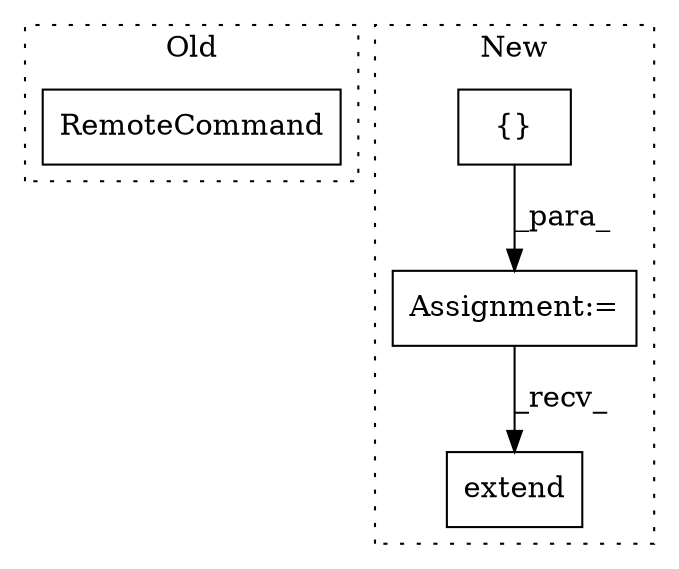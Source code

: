 digraph G {
subgraph cluster0 {
1 [label="RemoteCommand" a="32" s="4393,4957" l="14,1" shape="box"];
label = "Old";
style="dotted";
}
subgraph cluster1 {
2 [label="extend" a="32" s="5547,5587" l="7,1" shape="box"];
3 [label="{}" a="4" s="4859,5307" l="1,1" shape="box"];
4 [label="Assignment:=" a="7" s="4846" l="1" shape="box"];
label = "New";
style="dotted";
}
3 -> 4 [label="_para_"];
4 -> 2 [label="_recv_"];
}